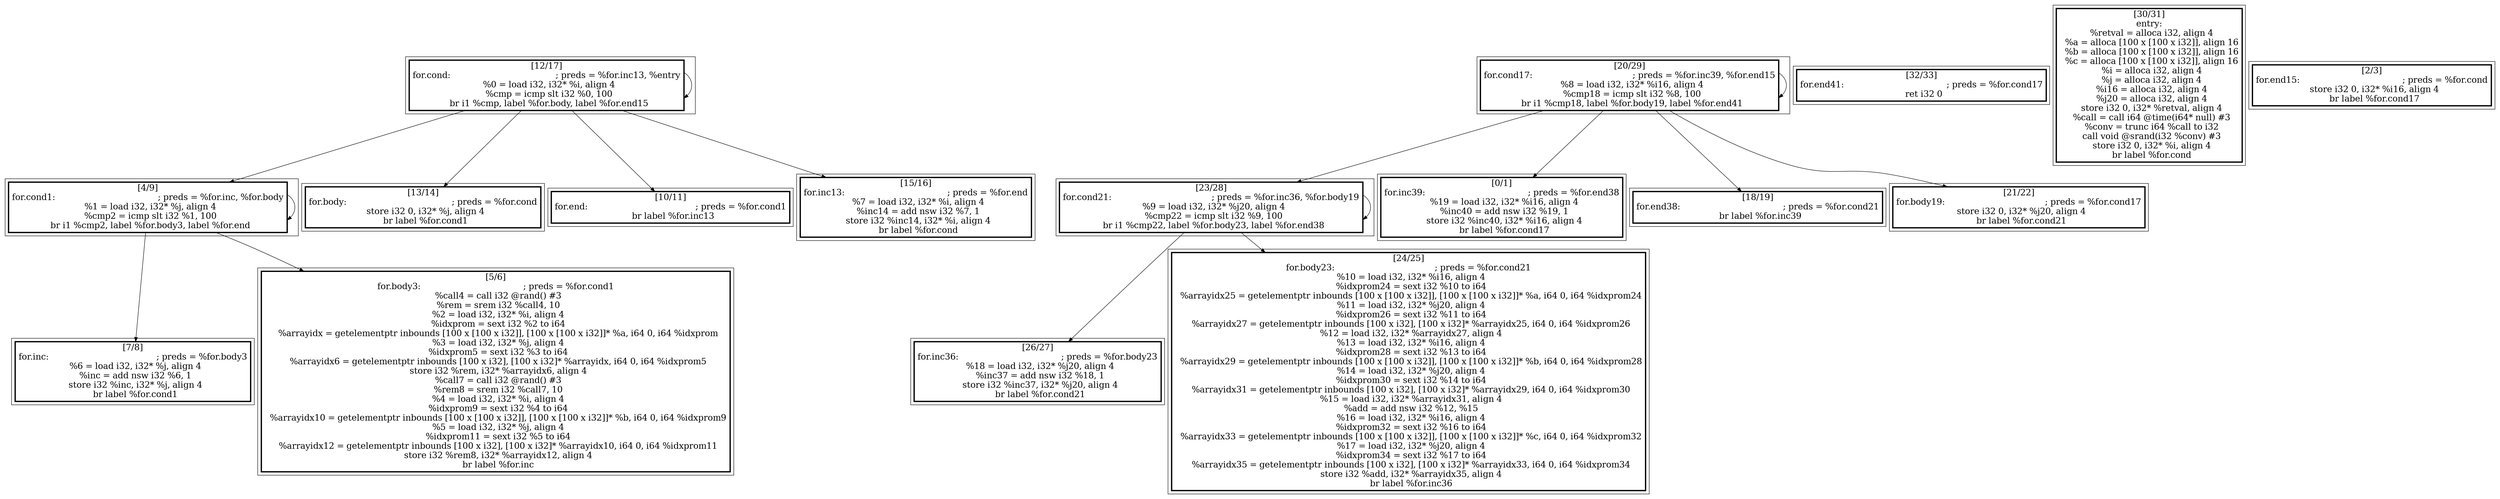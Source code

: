 
digraph G {



node83->node83 [ ]
node88->node88 [ ]
node88->node89 [ ]
node88->node85 [ ]
node75->node75 [ ]
node83->node88 [ ]
node83->node84 [ ]
node79->node75 [ ]
node75->node74 [ ]
node79->node73 [ ]
node83->node87 [ ]
node79->node82 [ ]
node79->node79 [ ]
node83->node78 [ ]
node75->node76 [ ]
node79->node77 [ ]


subgraph cluster16 {


node89 [penwidth=3.0,fontsize=20,shape=rectangle,label="[7/8]
for.inc:                                          ; preds = %for.body3
  %6 = load i32, i32* %j, align 4
  %inc = add nsw i32 %6, 1
  store i32 %inc, i32* %j, align 4
  br label %for.cond1
" ]



}

subgraph cluster4 {


node77 [penwidth=3.0,fontsize=20,shape=rectangle,label="[21/22]
for.body19:                                       ; preds = %for.cond17
  store i32 0, i32* %j20, align 4
  br label %for.cond21
" ]



}

subgraph cluster3 {


node76 [penwidth=3.0,fontsize=20,shape=rectangle,label="[24/25]
for.body23:                                       ; preds = %for.cond21
  %10 = load i32, i32* %i16, align 4
  %idxprom24 = sext i32 %10 to i64
  %arrayidx25 = getelementptr inbounds [100 x [100 x i32]], [100 x [100 x i32]]* %a, i64 0, i64 %idxprom24
  %11 = load i32, i32* %j20, align 4
  %idxprom26 = sext i32 %11 to i64
  %arrayidx27 = getelementptr inbounds [100 x i32], [100 x i32]* %arrayidx25, i64 0, i64 %idxprom26
  %12 = load i32, i32* %arrayidx27, align 4
  %13 = load i32, i32* %i16, align 4
  %idxprom28 = sext i32 %13 to i64
  %arrayidx29 = getelementptr inbounds [100 x [100 x i32]], [100 x [100 x i32]]* %b, i64 0, i64 %idxprom28
  %14 = load i32, i32* %j20, align 4
  %idxprom30 = sext i32 %14 to i64
  %arrayidx31 = getelementptr inbounds [100 x i32], [100 x i32]* %arrayidx29, i64 0, i64 %idxprom30
  %15 = load i32, i32* %arrayidx31, align 4
  %add = add nsw i32 %12, %15
  %16 = load i32, i32* %i16, align 4
  %idxprom32 = sext i32 %16 to i64
  %arrayidx33 = getelementptr inbounds [100 x [100 x i32]], [100 x [100 x i32]]* %c, i64 0, i64 %idxprom32
  %17 = load i32, i32* %j20, align 4
  %idxprom34 = sext i32 %17 to i64
  %arrayidx35 = getelementptr inbounds [100 x i32], [100 x i32]* %arrayidx33, i64 0, i64 %idxprom34
  store i32 %add, i32* %arrayidx35, align 4
  br label %for.inc36
" ]



}

subgraph cluster2 {


node75 [penwidth=3.0,fontsize=20,shape=rectangle,label="[23/28]
for.cond21:                                       ; preds = %for.inc36, %for.body19
  %9 = load i32, i32* %j20, align 4
  %cmp22 = icmp slt i32 %9, 100
  br i1 %cmp22, label %for.body23, label %for.end38
" ]



}

subgraph cluster1 {


node74 [penwidth=3.0,fontsize=20,shape=rectangle,label="[26/27]
for.inc36:                                        ; preds = %for.body23
  %18 = load i32, i32* %j20, align 4
  %inc37 = add nsw i32 %18, 1
  store i32 %inc37, i32* %j20, align 4
  br label %for.cond21
" ]



}

subgraph cluster12 {


node85 [penwidth=3.0,fontsize=20,shape=rectangle,label="[5/6]
for.body3:                                        ; preds = %for.cond1
  %call4 = call i32 @rand() #3
  %rem = srem i32 %call4, 10
  %2 = load i32, i32* %i, align 4
  %idxprom = sext i32 %2 to i64
  %arrayidx = getelementptr inbounds [100 x [100 x i32]], [100 x [100 x i32]]* %a, i64 0, i64 %idxprom
  %3 = load i32, i32* %j, align 4
  %idxprom5 = sext i32 %3 to i64
  %arrayidx6 = getelementptr inbounds [100 x i32], [100 x i32]* %arrayidx, i64 0, i64 %idxprom5
  store i32 %rem, i32* %arrayidx6, align 4
  %call7 = call i32 @rand() #3
  %rem8 = srem i32 %call7, 10
  %4 = load i32, i32* %i, align 4
  %idxprom9 = sext i32 %4 to i64
  %arrayidx10 = getelementptr inbounds [100 x [100 x i32]], [100 x [100 x i32]]* %b, i64 0, i64 %idxprom9
  %5 = load i32, i32* %j, align 4
  %idxprom11 = sext i32 %5 to i64
  %arrayidx12 = getelementptr inbounds [100 x i32], [100 x i32]* %arrayidx10, i64 0, i64 %idxprom11
  store i32 %rem8, i32* %arrayidx12, align 4
  br label %for.inc
" ]



}

subgraph cluster5 {


node78 [penwidth=3.0,fontsize=20,shape=rectangle,label="[15/16]
for.inc13:                                        ; preds = %for.end
  %7 = load i32, i32* %i, align 4
  %inc14 = add nsw i32 %7, 1
  store i32 %inc14, i32* %i, align 4
  br label %for.cond
" ]



}

subgraph cluster0 {


node73 [penwidth=3.0,fontsize=20,shape=rectangle,label="[0/1]
for.inc39:                                        ; preds = %for.end38
  %19 = load i32, i32* %i16, align 4
  %inc40 = add nsw i32 %19, 1
  store i32 %inc40, i32* %i16, align 4
  br label %for.cond17
" ]



}

subgraph cluster6 {


node79 [penwidth=3.0,fontsize=20,shape=rectangle,label="[20/29]
for.cond17:                                       ; preds = %for.inc39, %for.end15
  %8 = load i32, i32* %i16, align 4
  %cmp18 = icmp slt i32 %8, 100
  br i1 %cmp18, label %for.body19, label %for.end41
" ]



}

subgraph cluster14 {


node87 [penwidth=3.0,fontsize=20,shape=rectangle,label="[10/11]
for.end:                                          ; preds = %for.cond1
  br label %for.inc13
" ]



}

subgraph cluster7 {


node80 [penwidth=3.0,fontsize=20,shape=rectangle,label="[32/33]
for.end41:                                        ; preds = %for.cond17
  ret i32 0
" ]



}

subgraph cluster8 {


node81 [penwidth=3.0,fontsize=20,shape=rectangle,label="[30/31]
entry:
  %retval = alloca i32, align 4
  %a = alloca [100 x [100 x i32]], align 16
  %b = alloca [100 x [100 x i32]], align 16
  %c = alloca [100 x [100 x i32]], align 16
  %i = alloca i32, align 4
  %j = alloca i32, align 4
  %i16 = alloca i32, align 4
  %j20 = alloca i32, align 4
  store i32 0, i32* %retval, align 4
  %call = call i64 @time(i64* null) #3
  %conv = trunc i64 %call to i32
  call void @srand(i32 %conv) #3
  store i32 0, i32* %i, align 4
  br label %for.cond
" ]



}

subgraph cluster9 {


node82 [penwidth=3.0,fontsize=20,shape=rectangle,label="[18/19]
for.end38:                                        ; preds = %for.cond21
  br label %for.inc39
" ]



}

subgraph cluster10 {


node83 [penwidth=3.0,fontsize=20,shape=rectangle,label="[12/17]
for.cond:                                         ; preds = %for.inc13, %entry
  %0 = load i32, i32* %i, align 4
  %cmp = icmp slt i32 %0, 100
  br i1 %cmp, label %for.body, label %for.end15
" ]



}

subgraph cluster11 {


node84 [penwidth=3.0,fontsize=20,shape=rectangle,label="[13/14]
for.body:                                         ; preds = %for.cond
  store i32 0, i32* %j, align 4
  br label %for.cond1
" ]



}

subgraph cluster13 {


node86 [penwidth=3.0,fontsize=20,shape=rectangle,label="[2/3]
for.end15:                                        ; preds = %for.cond
  store i32 0, i32* %i16, align 4
  br label %for.cond17
" ]



}

subgraph cluster15 {


node88 [penwidth=3.0,fontsize=20,shape=rectangle,label="[4/9]
for.cond1:                                        ; preds = %for.inc, %for.body
  %1 = load i32, i32* %j, align 4
  %cmp2 = icmp slt i32 %1, 100
  br i1 %cmp2, label %for.body3, label %for.end
" ]



}

}
